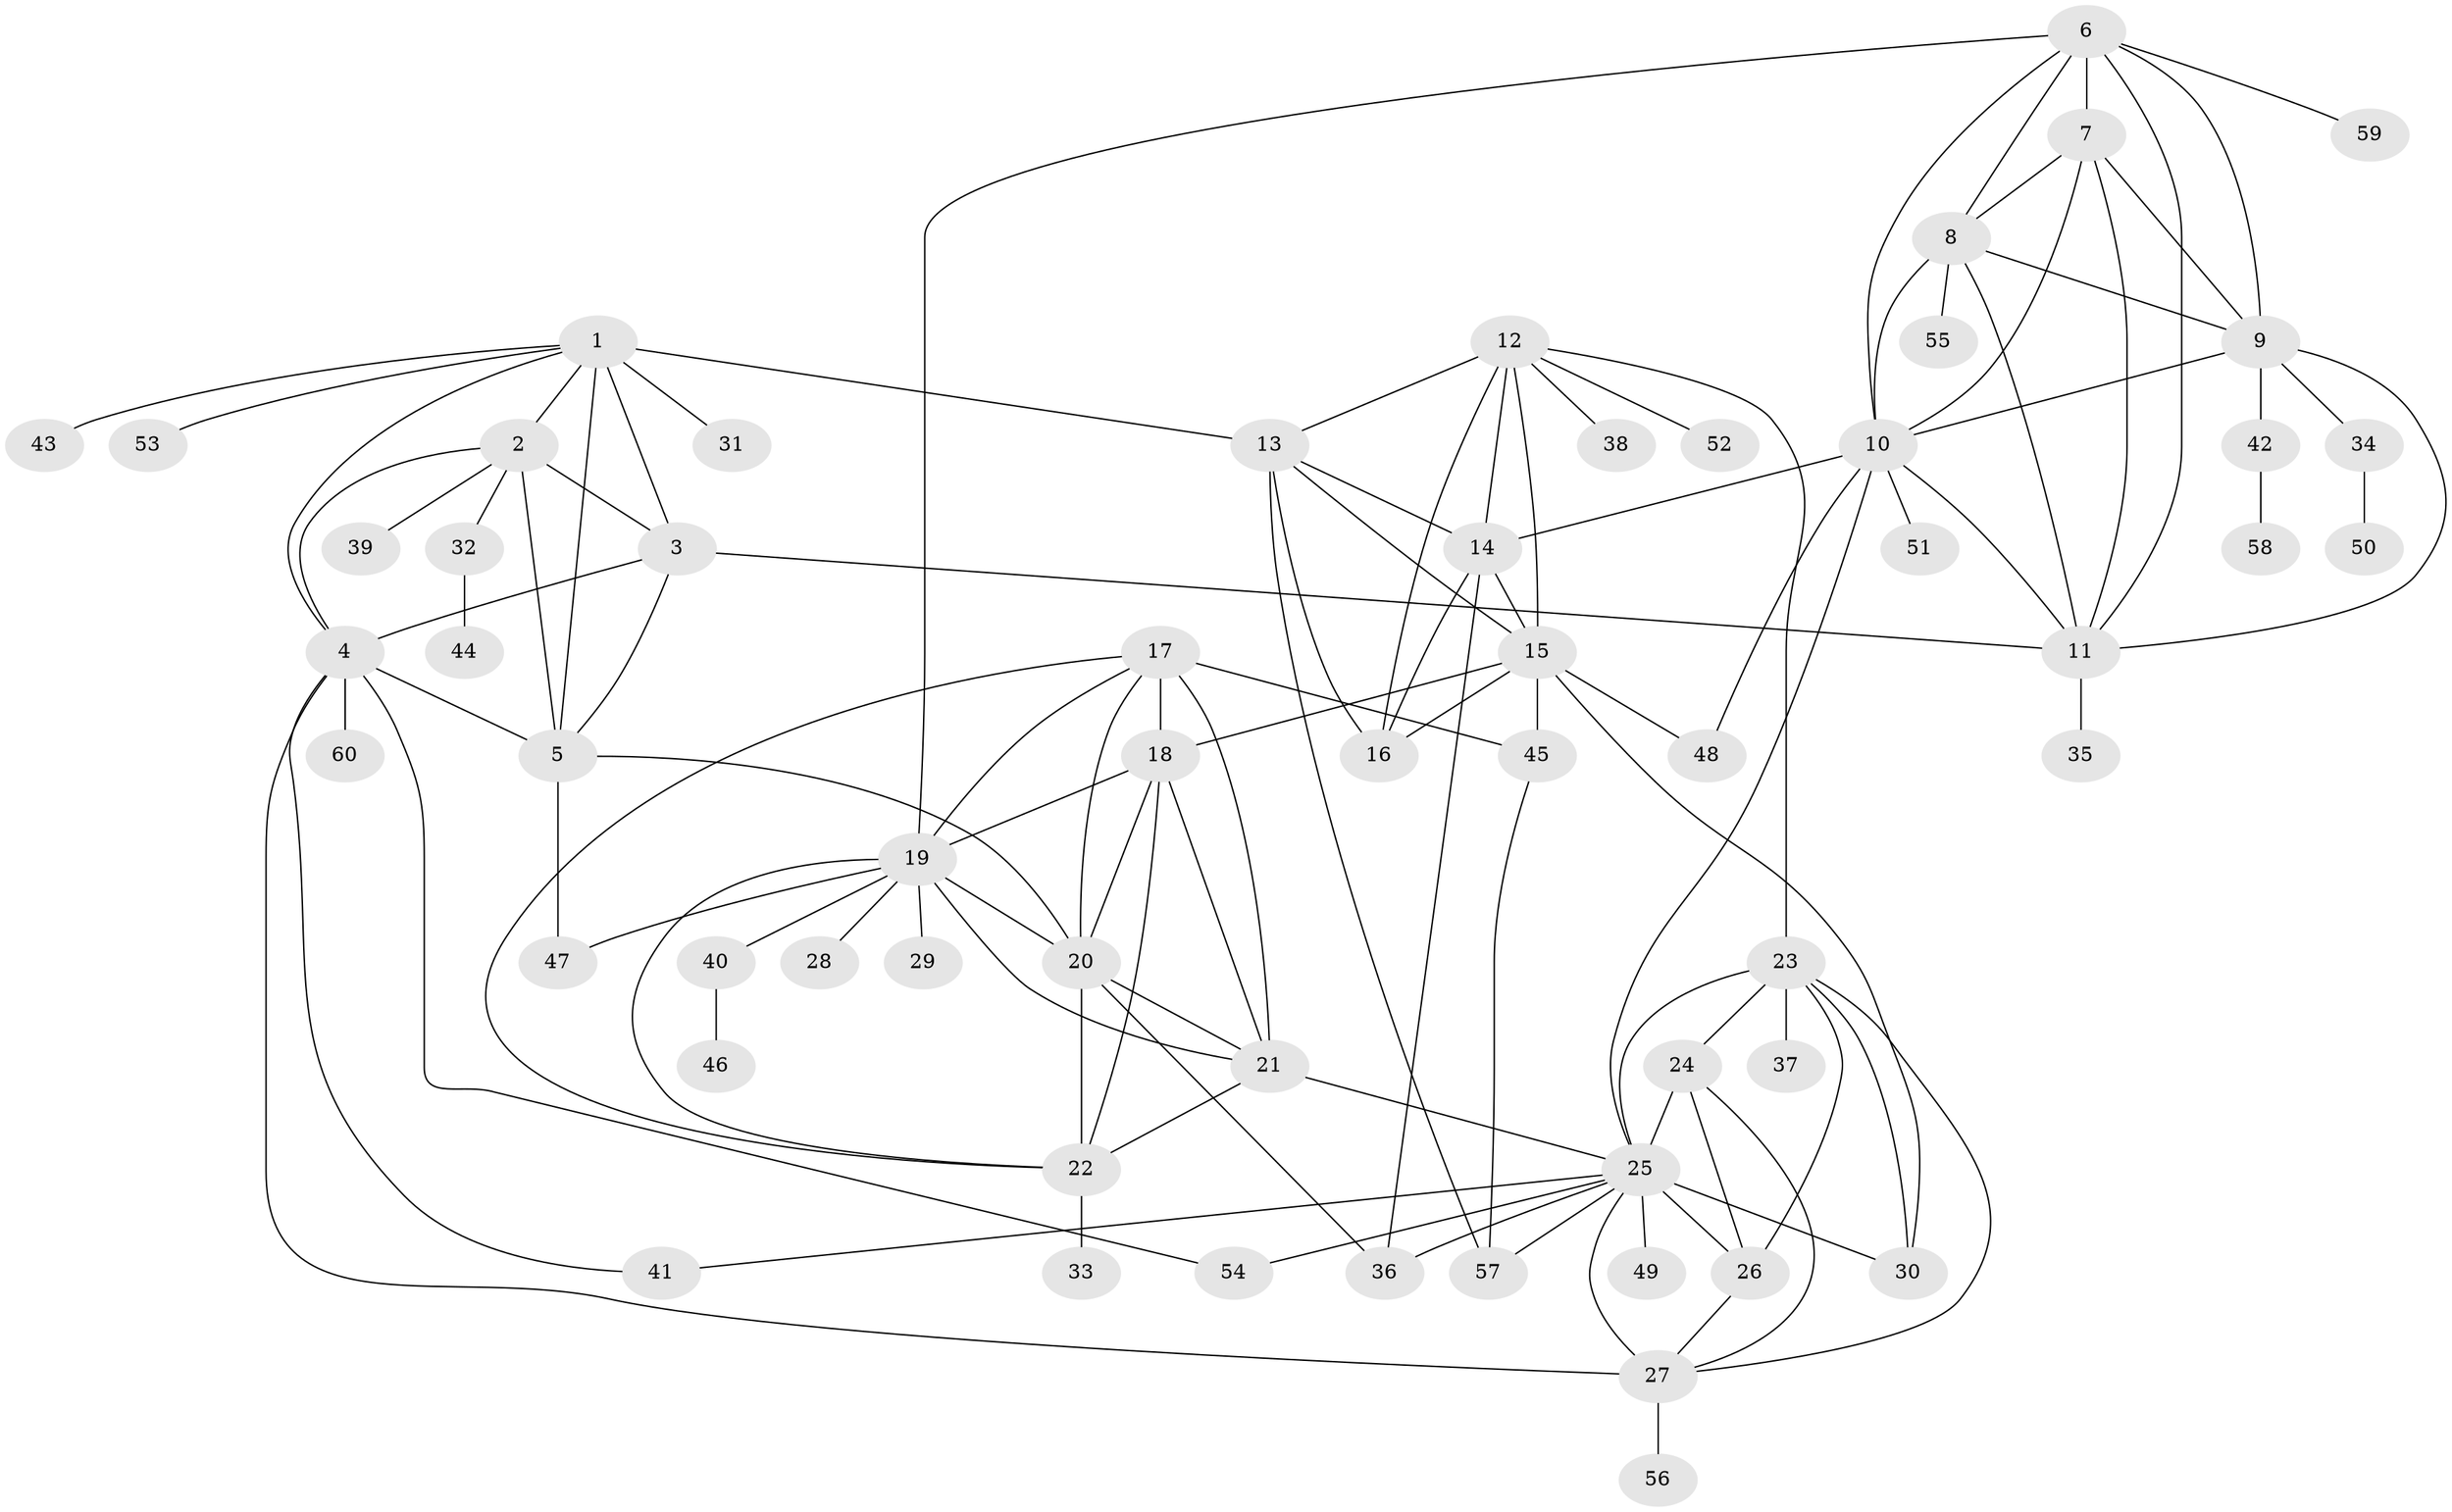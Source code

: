 // original degree distribution, {10: 0.05, 8: 0.041666666666666664, 6: 0.041666666666666664, 5: 0.008333333333333333, 9: 0.041666666666666664, 13: 0.008333333333333333, 7: 0.03333333333333333, 11: 0.025, 2: 0.14166666666666666, 1: 0.5666666666666667, 3: 0.03333333333333333, 4: 0.008333333333333333}
// Generated by graph-tools (version 1.1) at 2025/37/03/09/25 02:37:18]
// undirected, 60 vertices, 114 edges
graph export_dot {
graph [start="1"]
  node [color=gray90,style=filled];
  1;
  2;
  3;
  4;
  5;
  6;
  7;
  8;
  9;
  10;
  11;
  12;
  13;
  14;
  15;
  16;
  17;
  18;
  19;
  20;
  21;
  22;
  23;
  24;
  25;
  26;
  27;
  28;
  29;
  30;
  31;
  32;
  33;
  34;
  35;
  36;
  37;
  38;
  39;
  40;
  41;
  42;
  43;
  44;
  45;
  46;
  47;
  48;
  49;
  50;
  51;
  52;
  53;
  54;
  55;
  56;
  57;
  58;
  59;
  60;
  1 -- 2 [weight=1.0];
  1 -- 3 [weight=2.0];
  1 -- 4 [weight=1.0];
  1 -- 5 [weight=1.0];
  1 -- 13 [weight=1.0];
  1 -- 31 [weight=1.0];
  1 -- 43 [weight=1.0];
  1 -- 53 [weight=1.0];
  2 -- 3 [weight=2.0];
  2 -- 4 [weight=1.0];
  2 -- 5 [weight=1.0];
  2 -- 32 [weight=1.0];
  2 -- 39 [weight=1.0];
  3 -- 4 [weight=2.0];
  3 -- 5 [weight=2.0];
  3 -- 11 [weight=1.0];
  4 -- 5 [weight=1.0];
  4 -- 27 [weight=1.0];
  4 -- 41 [weight=1.0];
  4 -- 54 [weight=1.0];
  4 -- 60 [weight=1.0];
  5 -- 20 [weight=1.0];
  5 -- 47 [weight=2.0];
  6 -- 7 [weight=1.0];
  6 -- 8 [weight=1.0];
  6 -- 9 [weight=1.0];
  6 -- 10 [weight=1.0];
  6 -- 11 [weight=1.0];
  6 -- 19 [weight=1.0];
  6 -- 59 [weight=1.0];
  7 -- 8 [weight=1.0];
  7 -- 9 [weight=1.0];
  7 -- 10 [weight=1.0];
  7 -- 11 [weight=1.0];
  8 -- 9 [weight=1.0];
  8 -- 10 [weight=1.0];
  8 -- 11 [weight=1.0];
  8 -- 55 [weight=3.0];
  9 -- 10 [weight=1.0];
  9 -- 11 [weight=1.0];
  9 -- 34 [weight=1.0];
  9 -- 42 [weight=1.0];
  10 -- 11 [weight=1.0];
  10 -- 14 [weight=1.0];
  10 -- 25 [weight=1.0];
  10 -- 48 [weight=1.0];
  10 -- 51 [weight=1.0];
  11 -- 35 [weight=6.0];
  12 -- 13 [weight=2.0];
  12 -- 14 [weight=2.0];
  12 -- 15 [weight=2.0];
  12 -- 16 [weight=2.0];
  12 -- 23 [weight=1.0];
  12 -- 38 [weight=2.0];
  12 -- 52 [weight=1.0];
  13 -- 14 [weight=1.0];
  13 -- 15 [weight=1.0];
  13 -- 16 [weight=1.0];
  13 -- 57 [weight=2.0];
  14 -- 15 [weight=1.0];
  14 -- 16 [weight=1.0];
  14 -- 36 [weight=3.0];
  15 -- 16 [weight=1.0];
  15 -- 18 [weight=1.0];
  15 -- 30 [weight=1.0];
  15 -- 45 [weight=1.0];
  15 -- 48 [weight=1.0];
  17 -- 18 [weight=1.0];
  17 -- 19 [weight=1.0];
  17 -- 20 [weight=1.0];
  17 -- 21 [weight=3.0];
  17 -- 22 [weight=1.0];
  17 -- 45 [weight=1.0];
  18 -- 19 [weight=1.0];
  18 -- 20 [weight=1.0];
  18 -- 21 [weight=1.0];
  18 -- 22 [weight=1.0];
  19 -- 20 [weight=1.0];
  19 -- 21 [weight=1.0];
  19 -- 22 [weight=1.0];
  19 -- 28 [weight=1.0];
  19 -- 29 [weight=1.0];
  19 -- 40 [weight=1.0];
  19 -- 47 [weight=1.0];
  20 -- 21 [weight=1.0];
  20 -- 22 [weight=1.0];
  20 -- 36 [weight=1.0];
  21 -- 22 [weight=1.0];
  21 -- 25 [weight=1.0];
  22 -- 33 [weight=2.0];
  23 -- 24 [weight=1.0];
  23 -- 25 [weight=2.0];
  23 -- 26 [weight=1.0];
  23 -- 27 [weight=1.0];
  23 -- 30 [weight=1.0];
  23 -- 37 [weight=3.0];
  24 -- 25 [weight=7.0];
  24 -- 26 [weight=1.0];
  24 -- 27 [weight=1.0];
  25 -- 26 [weight=2.0];
  25 -- 27 [weight=2.0];
  25 -- 30 [weight=1.0];
  25 -- 36 [weight=1.0];
  25 -- 41 [weight=1.0];
  25 -- 49 [weight=1.0];
  25 -- 54 [weight=1.0];
  25 -- 57 [weight=1.0];
  26 -- 27 [weight=1.0];
  27 -- 56 [weight=2.0];
  32 -- 44 [weight=1.0];
  34 -- 50 [weight=1.0];
  40 -- 46 [weight=1.0];
  42 -- 58 [weight=1.0];
  45 -- 57 [weight=1.0];
}
